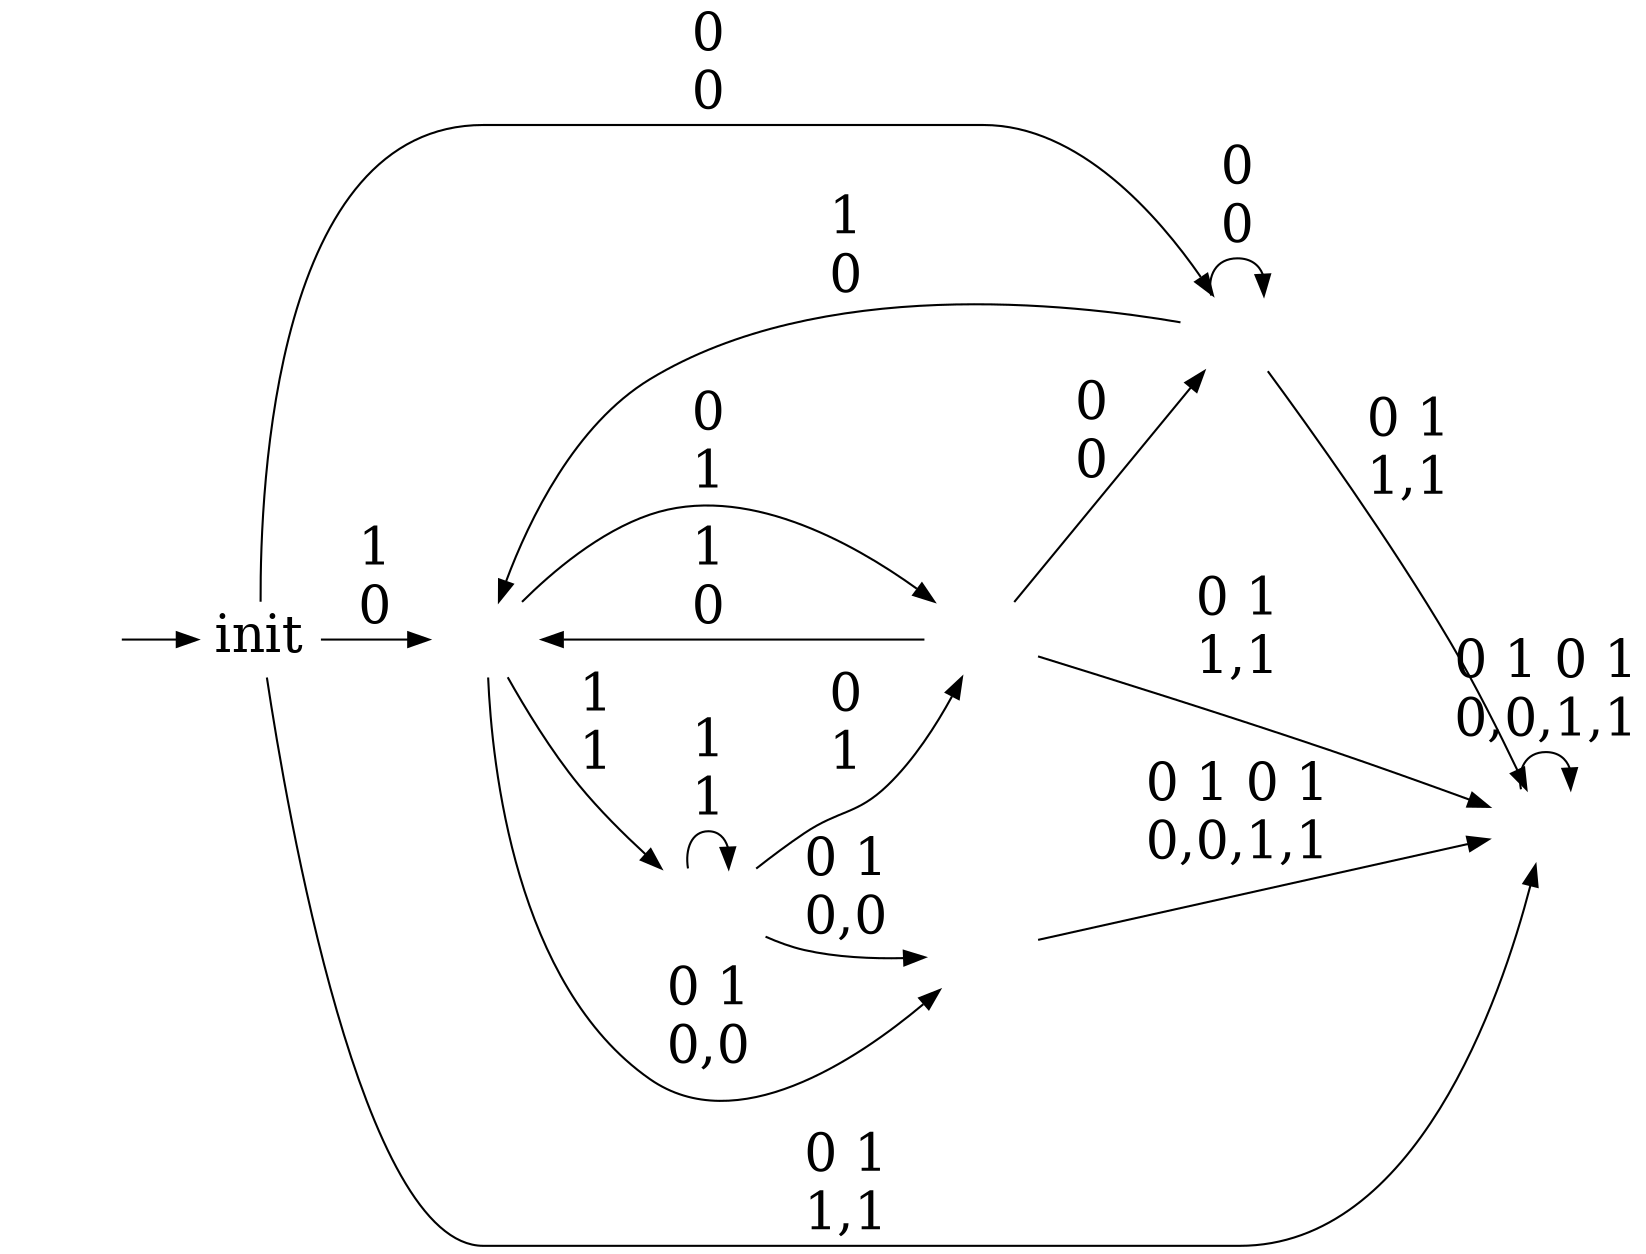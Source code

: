 digraph G {
rankdir="LR";edge[fontsize=25];
node[shape=none, fontsize=25];
"#entry#"[shape=none label=""];
"(#(0 0) #(0 1) #(1 0))"[image="00+01+10.png", label=""];
"(#(1 0))"[image="10.png", label=""];
"(#(1 1))"[image="11.png", label=""];
"#nil"[image="btm.png", label=""];
"(#(0 0) #(0 1) #(1 0) #(1 1))"[image="00+01+10+11.png", label=""];
"(#(1 0) #(1 1))"[image="10+11.png", label=""];
"#entry#"->"init"
"init"->"(#(1 0) #(1 1))"[label="0\n0"];
"init"->"(#(0 0) #(0 1) #(1 0) #(1 1))"[label="1\n0"];
"init"->"#nil"[label="0 1\n1,1"];
"(#(1 0) #(1 1))"->"(#(1 0) #(1 1))"[label="0\n0"];
"(#(1 0) #(1 1))"->"(#(0 0) #(0 1) #(1 0) #(1 1))"[label="1\n0"];
"(#(1 0) #(1 1))"->"#nil"[label="0 1\n1,1"];
"(#(0 0) #(0 1) #(1 0) #(1 1))"->"(#(1 1))"[label="0 1\n0,0"];
"(#(0 0) #(0 1) #(1 0) #(1 1))"->"(#(1 0))"[label="0\n1"];
"(#(0 0) #(0 1) #(1 0) #(1 1))"->"(#(0 0) #(0 1) #(1 0))"[label="1\n1"];
"#nil"->"#nil"[label="0 1 0 1\n0,0,1,1"];
"(#(1 1))"->"#nil"[label="0 1 0 1\n0,0,1,1"];
"(#(1 0))"->"(#(1 0) #(1 1))"[label="0\n0"];
"(#(1 0))"->"(#(0 0) #(0 1) #(1 0) #(1 1))"[label="1\n0"];
"(#(1 0))"->"#nil"[label="0 1\n1,1"];
"(#(0 0) #(0 1) #(1 0))"->"(#(1 1))"[label="0 1\n0,0"];
"(#(0 0) #(0 1) #(1 0))"->"(#(1 0))"[label="0\n1"];
"(#(0 0) #(0 1) #(1 0))"->"(#(0 0) #(0 1) #(1 0))"[label="1\n1"];
}
